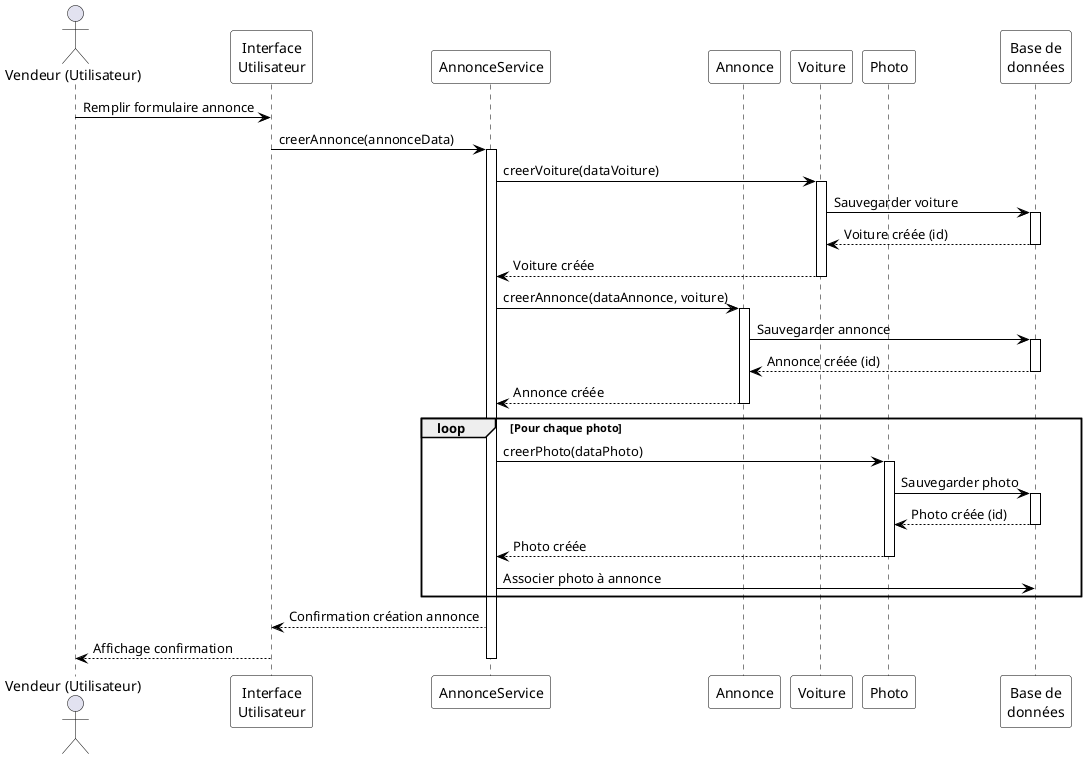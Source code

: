 @startuml Processus de création d'annonce

skinparam sequence {
    ArrowColor Black
    ActorBorderColor Black
    LifeLineBorderColor Black
    ParticipantBorderColor Black
    ParticipantBackgroundColor White
}

actor "Vendeur (Utilisateur)" as vendeur
participant "Interface\nUtilisateur" as ui
participant "AnnonceService" as service
participant "Annonce" as annonce
participant "Voiture" as voiture
participant "Photo" as photo
participant "Base de\ndonnées" as db

vendeur -> ui: Remplir formulaire annonce
ui -> service: creerAnnonce(annonceData)
activate service

service -> voiture: creerVoiture(dataVoiture)
activate voiture
voiture -> db: Sauvegarder voiture
activate db
db --> voiture: Voiture créée (id)
deactivate db
voiture --> service: Voiture créée
 deactivate voiture

service -> annonce: creerAnnonce(dataAnnonce, voiture)
activate annonce
annonce -> db: Sauvegarder annonce
activate db
db --> annonce: Annonce créée (id)
deactivate db
annonce --> service: Annonce créée
 deactivate annonce

loop Pour chaque photo
    service -> photo: creerPhoto(dataPhoto)
    activate photo
    photo -> db: Sauvegarder photo
    activate db
    db --> photo: Photo créée (id)
    deactivate db
    photo --> service: Photo créée
    deactivate photo
    service -> db: Associer photo à annonce
end

service --> ui: Confirmation création annonce
ui --> vendeur: Affichage confirmation

deactivate service

@enduml 